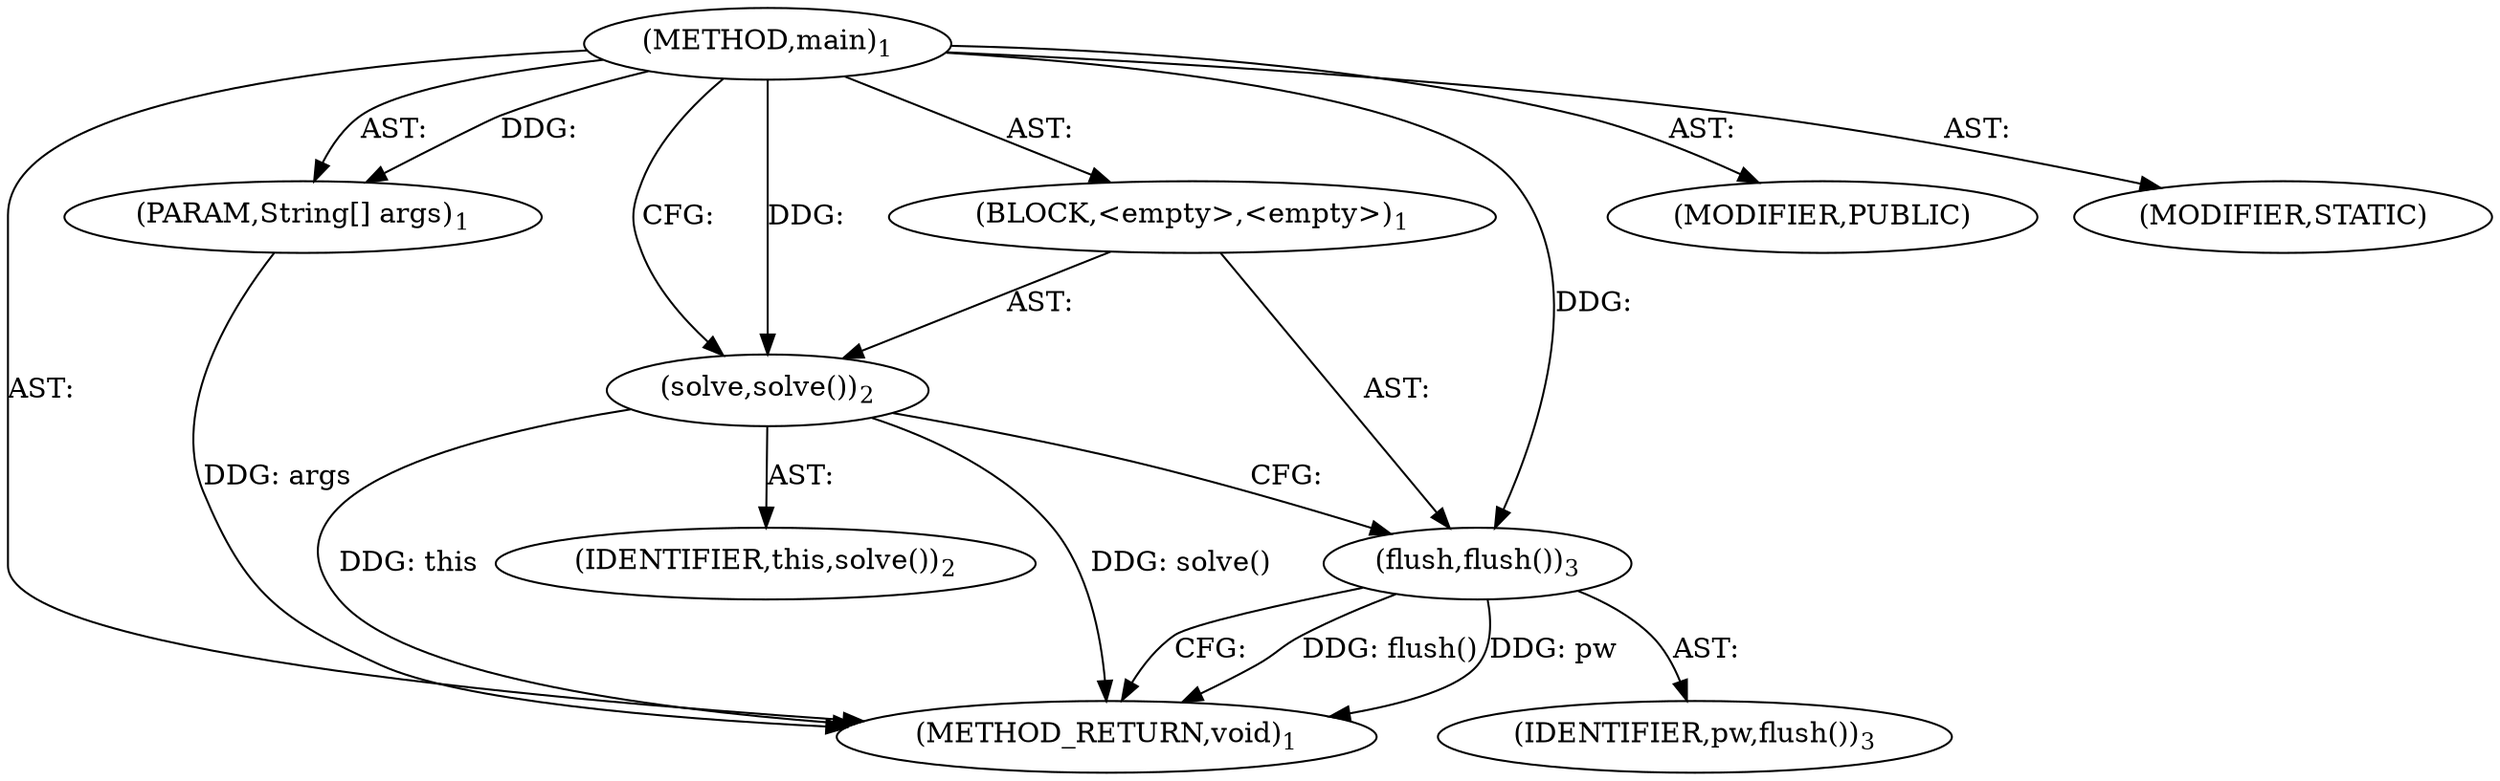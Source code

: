 digraph "main" {  
"17" [label = <(METHOD,main)<SUB>1</SUB>> ]
"18" [label = <(PARAM,String[] args)<SUB>1</SUB>> ]
"19" [label = <(BLOCK,&lt;empty&gt;,&lt;empty&gt;)<SUB>1</SUB>> ]
"20" [label = <(solve,solve())<SUB>2</SUB>> ]
"21" [label = <(IDENTIFIER,this,solve())<SUB>2</SUB>> ]
"22" [label = <(flush,flush())<SUB>3</SUB>> ]
"23" [label = <(IDENTIFIER,pw,flush())<SUB>3</SUB>> ]
"24" [label = <(MODIFIER,PUBLIC)> ]
"25" [label = <(MODIFIER,STATIC)> ]
"26" [label = <(METHOD_RETURN,void)<SUB>1</SUB>> ]
  "17" -> "18"  [ label = "AST: "] 
  "17" -> "19"  [ label = "AST: "] 
  "17" -> "24"  [ label = "AST: "] 
  "17" -> "25"  [ label = "AST: "] 
  "17" -> "26"  [ label = "AST: "] 
  "19" -> "20"  [ label = "AST: "] 
  "19" -> "22"  [ label = "AST: "] 
  "20" -> "21"  [ label = "AST: "] 
  "22" -> "23"  [ label = "AST: "] 
  "20" -> "22"  [ label = "CFG: "] 
  "22" -> "26"  [ label = "CFG: "] 
  "17" -> "20"  [ label = "CFG: "] 
  "18" -> "26"  [ label = "DDG: args"] 
  "20" -> "26"  [ label = "DDG: solve()"] 
  "22" -> "26"  [ label = "DDG: flush()"] 
  "22" -> "26"  [ label = "DDG: pw"] 
  "20" -> "26"  [ label = "DDG: this"] 
  "17" -> "18"  [ label = "DDG: "] 
  "17" -> "20"  [ label = "DDG: "] 
  "17" -> "22"  [ label = "DDG: "] 
}
